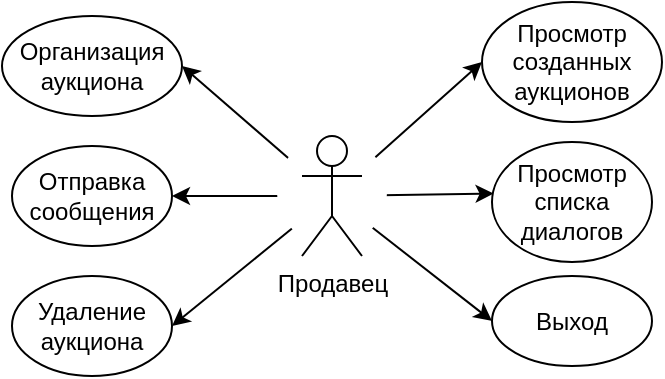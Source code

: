 <mxfile version="10.7.5" type="github"><diagram id="uLytcqmu1-12chQrHSd6" name="Page-1"><mxGraphModel dx="758" dy="541" grid="1" gridSize="10" guides="1" tooltips="1" connect="1" arrows="1" fold="1" page="1" pageScale="1" pageWidth="827" pageHeight="1169" math="0" shadow="0"><root><mxCell id="0"/><mxCell id="1" parent="0"/><mxCell id="jAC45ou-lFFczCN8CK6p-2" value="" style="endArrow=classic;html=1;entryX=0;entryY=0.5;entryDx=0;entryDy=0;exitX=0.5;exitY=0.5;exitDx=0;exitDy=0;exitPerimeter=0;" edge="1" parent="1" source="_J4YiVTfT6ASyZe9uQ1L-36" target="jAC45ou-lFFczCN8CK6p-1"><mxGeometry width="50" height="50" relative="1" as="geometry"><mxPoint x="345" y="265" as="sourcePoint"/><mxPoint x="426" y="264" as="targetPoint"/></mxGeometry></mxCell><mxCell id="_J4YiVTfT6ASyZe9uQ1L-38" value="" style="endArrow=classic;html=1;entryX=1;entryY=0.5;entryDx=0;entryDy=0;exitX=0.5;exitY=0.5;exitDx=0;exitDy=0;exitPerimeter=0;" parent="1" source="_J4YiVTfT6ASyZe9uQ1L-36" target="_J4YiVTfT6ASyZe9uQ1L-37" edge="1"><mxGeometry width="50" height="50" relative="1" as="geometry"><mxPoint x="350.143" y="380" as="sourcePoint"/><mxPoint x="270.143" y="380" as="targetPoint"/></mxGeometry></mxCell><mxCell id="_J4YiVTfT6ASyZe9uQ1L-21" value="" style="endArrow=classic;html=1;entryX=1;entryY=0.5;entryDx=0;entryDy=0;exitX=0.5;exitY=0.5;exitDx=0;exitDy=0;exitPerimeter=0;" parent="1" source="_J4YiVTfT6ASyZe9uQ1L-36" target="_J4YiVTfT6ASyZe9uQ1L-32" edge="1"><mxGeometry width="50" height="50" relative="1" as="geometry"><mxPoint x="290" y="390" as="sourcePoint"/><mxPoint x="340" y="340" as="targetPoint"/></mxGeometry></mxCell><mxCell id="_J4YiVTfT6ASyZe9uQ1L-25" value="" style="endArrow=classic;html=1;entryX=0;entryY=0.5;entryDx=0;entryDy=0;exitX=0.5;exitY=0.5;exitDx=0;exitDy=0;exitPerimeter=0;" parent="1" source="_J4YiVTfT6ASyZe9uQ1L-36" target="_J4YiVTfT6ASyZe9uQ1L-30" edge="1"><mxGeometry width="50" height="50" relative="1" as="geometry"><mxPoint x="340" y="450" as="sourcePoint"/><mxPoint x="390" y="400" as="targetPoint"/></mxGeometry></mxCell><mxCell id="_J4YiVTfT6ASyZe9uQ1L-26" value="" style="endArrow=classic;html=1;entryX=0.01;entryY=0.429;entryDx=0;entryDy=0;entryPerimeter=0;exitX=0.5;exitY=0.5;exitDx=0;exitDy=0;exitPerimeter=0;" parent="1" source="_J4YiVTfT6ASyZe9uQ1L-36" target="_J4YiVTfT6ASyZe9uQ1L-31" edge="1"><mxGeometry width="50" height="50" relative="1" as="geometry"><mxPoint x="330" y="430" as="sourcePoint"/><mxPoint x="380" y="380" as="targetPoint"/></mxGeometry></mxCell><mxCell id="_J4YiVTfT6ASyZe9uQ1L-27" value="" style="endArrow=classic;html=1;entryX=1;entryY=0.5;entryDx=0;entryDy=0;exitX=0.5;exitY=0.5;exitDx=0;exitDy=0;exitPerimeter=0;" parent="1" source="_J4YiVTfT6ASyZe9uQ1L-36" target="_J4YiVTfT6ASyZe9uQ1L-35" edge="1"><mxGeometry width="50" height="50" relative="1" as="geometry"><mxPoint x="440" y="430" as="sourcePoint"/><mxPoint x="490" y="380" as="targetPoint"/></mxGeometry></mxCell><mxCell id="_J4YiVTfT6ASyZe9uQ1L-28" value="" style="ellipse;whiteSpace=wrap;html=1;aspect=fixed;strokeColor=none;" parent="1" vertex="1"><mxGeometry x="307.5" y="225" width="55" height="55" as="geometry"/></mxCell><mxCell id="_J4YiVTfT6ASyZe9uQ1L-30" value="Просмотр созданных аукционов&lt;br&gt;" style="ellipse;whiteSpace=wrap;html=1;" parent="1" vertex="1"><mxGeometry x="410" y="158" width="90" height="60" as="geometry"/></mxCell><mxCell id="_J4YiVTfT6ASyZe9uQ1L-31" value="Просмотр списка диалогов" style="ellipse;whiteSpace=wrap;html=1;" parent="1" vertex="1"><mxGeometry x="415" y="228" width="80" height="60" as="geometry"/></mxCell><mxCell id="_J4YiVTfT6ASyZe9uQ1L-32" value="Организация аукциона" style="ellipse;whiteSpace=wrap;html=1;" parent="1" vertex="1"><mxGeometry x="170" y="165" width="90" height="50" as="geometry"/></mxCell><mxCell id="_J4YiVTfT6ASyZe9uQ1L-35" value="Отправка сообщения" style="ellipse;whiteSpace=wrap;html=1;" parent="1" vertex="1"><mxGeometry x="175" y="230" width="80" height="50" as="geometry"/></mxCell><mxCell id="_J4YiVTfT6ASyZe9uQ1L-36" value="Продавец" style="shape=umlActor;verticalLabelPosition=bottom;labelBackgroundColor=#ffffff;verticalAlign=top;html=1;outlineConnect=0;" parent="1" vertex="1"><mxGeometry x="320" y="225" width="30" height="60" as="geometry"/></mxCell><mxCell id="_J4YiVTfT6ASyZe9uQ1L-37" value="Удаление аукциона" style="ellipse;whiteSpace=wrap;html=1;" parent="1" vertex="1"><mxGeometry x="175" y="295" width="80" height="50" as="geometry"/></mxCell><mxCell id="jAC45ou-lFFczCN8CK6p-1" value="Выход" style="ellipse;whiteSpace=wrap;html=1;" vertex="1" parent="1"><mxGeometry x="415" y="295" width="80" height="45" as="geometry"/></mxCell></root></mxGraphModel></diagram></mxfile>